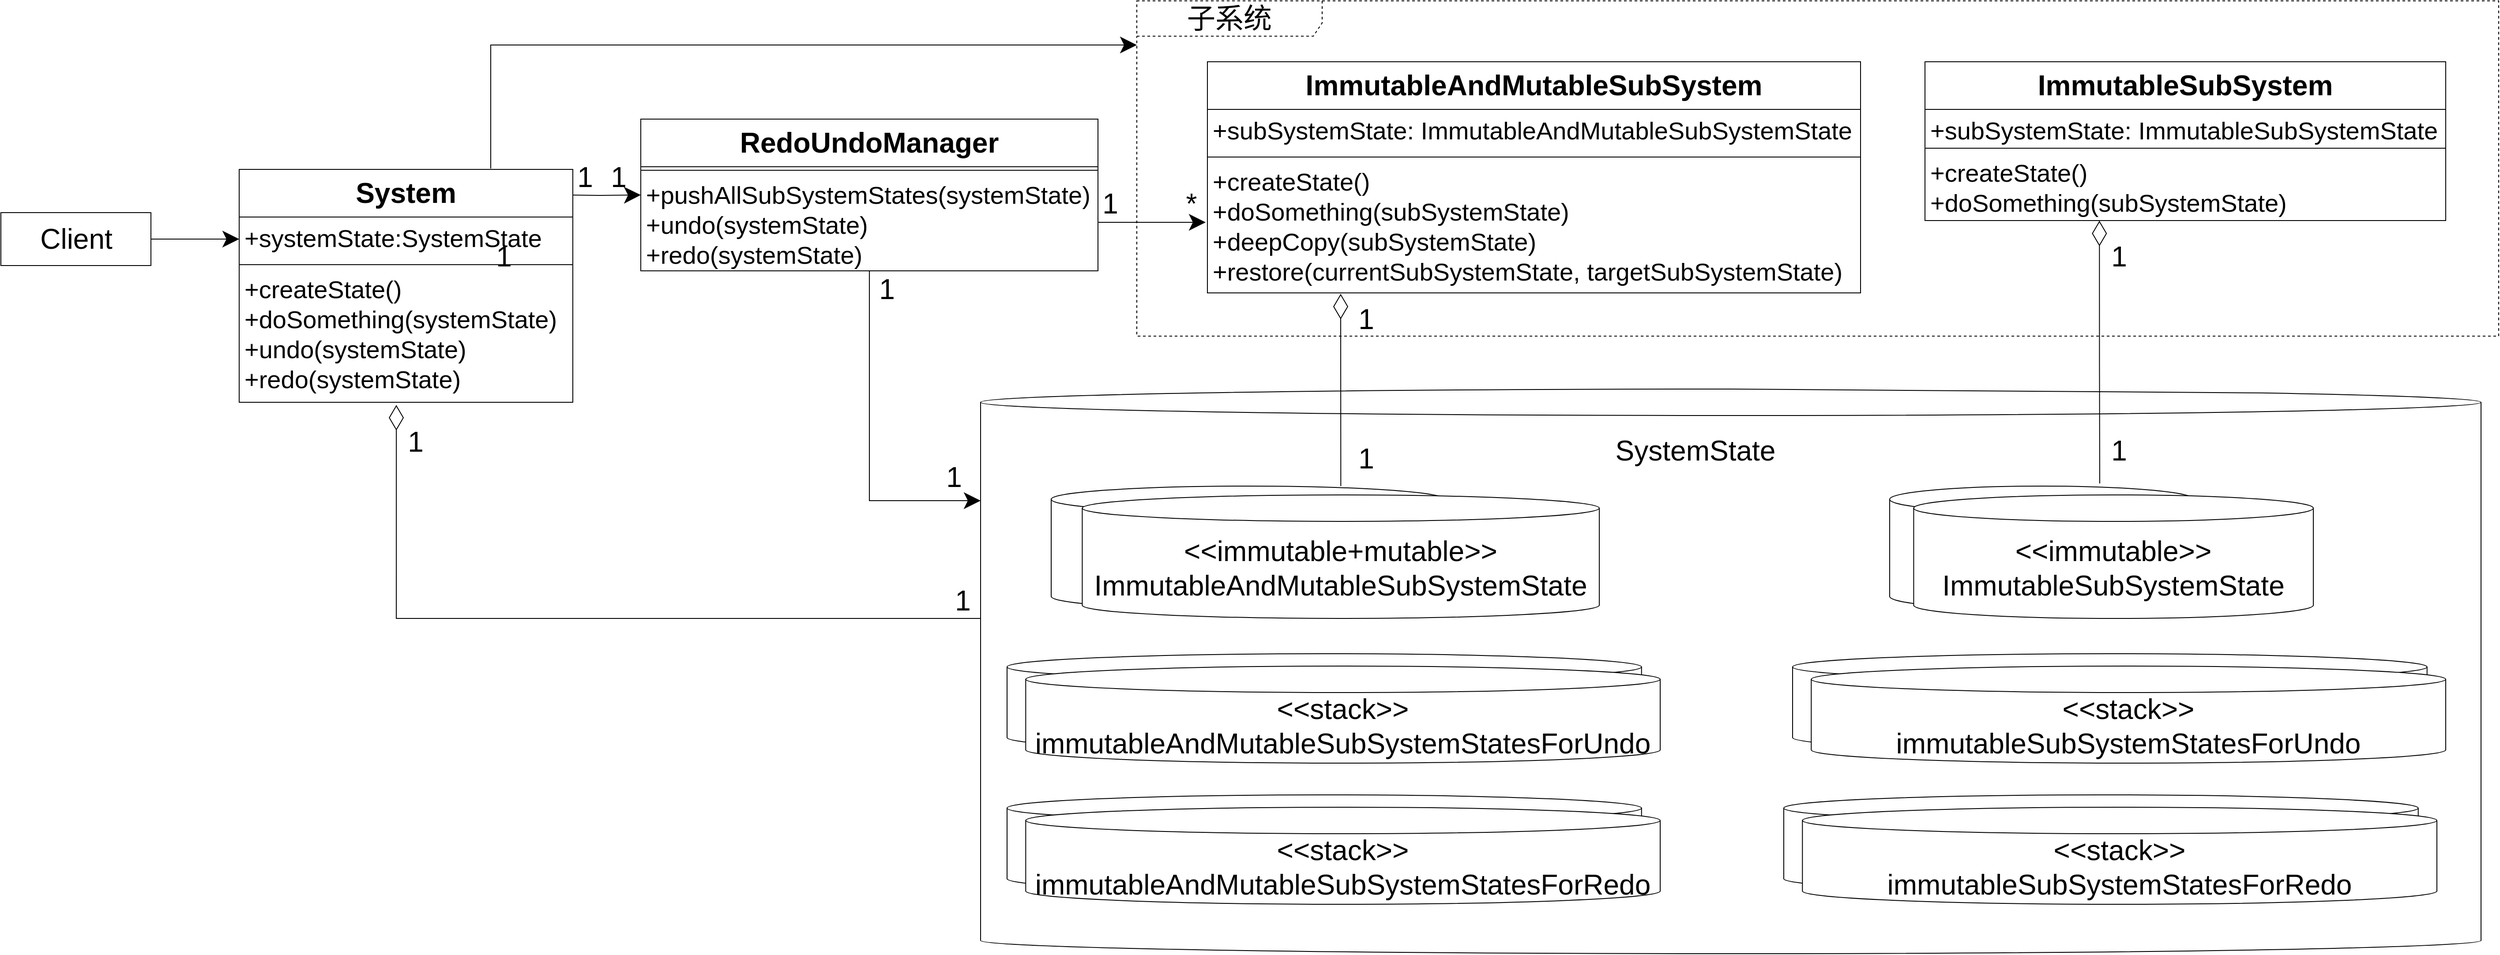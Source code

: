 <mxfile version="14.6.13" type="device"><diagram id="34xcj6VJA_TgIxmaPHAQ" name="第 1 页"><mxGraphModel dx="3987" dy="2434" grid="1" gridSize="10" guides="1" tooltips="1" connect="1" arrows="1" fold="1" page="1" pageScale="1" pageWidth="827" pageHeight="1169" math="0" shadow="0"><root><mxCell id="0"/><mxCell id="1" parent="0"/><mxCell id="PxvBBL2ty2cdPOecogPF-61" value="&lt;font style=&quot;font-size: 32px&quot;&gt;子系统&lt;/font&gt;" style="shape=umlFrame;whiteSpace=wrap;html=1;width=210;height=40;fontSize=32;dashed=1;" parent="1" vertex="1"><mxGeometry x="827" y="330" width="1543" height="380" as="geometry"/></mxCell><mxCell id="PxvBBL2ty2cdPOecogPF-2" value="" style="shape=cylinder3;whiteSpace=wrap;html=1;boundedLbl=1;backgroundOutline=1;size=15;" parent="1" vertex="1"><mxGeometry x="650" y="770" width="1700" height="640" as="geometry"/></mxCell><mxCell id="PxvBBL2ty2cdPOecogPF-3" value="" style="edgeStyle=orthogonalEdgeStyle;rounded=0;orthogonalLoop=1;jettySize=auto;html=1;endSize=16;startSize=16;entryX=0;entryY=0.5;entryDx=0;entryDy=0;" parent="1" source="PxvBBL2ty2cdPOecogPF-4" target="75CkoZoMo51UIs62_muZ-5" edge="1"><mxGeometry relative="1" as="geometry"><mxPoint x="-163.0" y="549" as="targetPoint"/></mxGeometry></mxCell><mxCell id="PxvBBL2ty2cdPOecogPF-4" value="Client" style="html=1;fontSize=32;" parent="1" vertex="1"><mxGeometry x="-460" y="570.0" width="170" height="60" as="geometry"/></mxCell><mxCell id="PxvBBL2ty2cdPOecogPF-43" style="edgeStyle=orthogonalEdgeStyle;rounded=0;orthogonalLoop=1;jettySize=auto;html=1;entryX=0;entryY=0;entryDx=0;entryDy=126.5;entryPerimeter=0;endSize=16;startSize=16;" parent="1" source="PxvBBL2ty2cdPOecogPF-7" target="PxvBBL2ty2cdPOecogPF-2" edge="1"><mxGeometry relative="1" as="geometry"/></mxCell><mxCell id="PxvBBL2ty2cdPOecogPF-7" value="RedoUndoManager" style="swimlane;fontStyle=1;align=center;verticalAlign=top;childLayout=stackLayout;horizontal=1;startSize=54;horizontalStack=0;resizeParent=1;resizeParentMax=0;resizeLast=0;collapsible=1;marginBottom=0;fontSize=32;" parent="1" vertex="1"><mxGeometry x="265" y="464" width="518" height="172" as="geometry"/></mxCell><mxCell id="PxvBBL2ty2cdPOecogPF-8" value="" style="line;strokeWidth=1;fillColor=none;align=left;verticalAlign=middle;spacingTop=-1;spacingLeft=3;spacingRight=3;rotatable=0;labelPosition=right;points=[];portConstraint=eastwest;" parent="PxvBBL2ty2cdPOecogPF-7" vertex="1"><mxGeometry y="54" width="518" height="8" as="geometry"/></mxCell><mxCell id="PxvBBL2ty2cdPOecogPF-9" value="+pushAllSubSystemStates(systemState)&#10;+undo(systemState)&#10;+redo(systemState)" style="text;strokeColor=none;fillColor=none;align=left;verticalAlign=top;spacingLeft=4;spacingRight=4;overflow=hidden;rotatable=0;points=[[0,0.5],[1,0.5]];portConstraint=eastwest;fontSize=28;" parent="PxvBBL2ty2cdPOecogPF-7" vertex="1"><mxGeometry y="62" width="518" height="110" as="geometry"/></mxCell><mxCell id="PxvBBL2ty2cdPOecogPF-11" style="edgeStyle=orthogonalEdgeStyle;rounded=0;orthogonalLoop=1;jettySize=auto;html=1;startSize=26;endSize=26;startArrow=diamondThin;startFill=0;endArrow=none;endFill=0;exitX=0.471;exitY=1.02;exitDx=0;exitDy=0;exitPerimeter=0;" parent="1" source="75CkoZoMo51UIs62_muZ-7" edge="1"><mxGeometry relative="1" as="geometry"><mxPoint x="-10" y="780" as="sourcePoint"/><mxPoint x="650" y="1030" as="targetPoint"/><Array as="points"><mxPoint x="-12" y="1030"/><mxPoint x="650" y="1030"/></Array></mxGeometry></mxCell><mxCell id="PxvBBL2ty2cdPOecogPF-45" style="edgeStyle=orthogonalEdgeStyle;rounded=0;orthogonalLoop=1;jettySize=auto;html=1;entryX=0.736;entryY=0;entryDx=0;entryDy=0;entryPerimeter=0;startSize=26;endSize=26;startArrow=diamondThin;startFill=0;endArrow=none;endFill=0;" parent="1" target="PxvBBL2ty2cdPOecogPF-36" edge="1"><mxGeometry relative="1" as="geometry"><Array as="points"><mxPoint x="1058" y="690"/><mxPoint x="1058" y="690"/></Array><mxPoint x="1058" y="662" as="sourcePoint"/></mxGeometry></mxCell><mxCell id="PxvBBL2ty2cdPOecogPF-26" value="&lt;font style=&quot;font-size: 32px&quot;&gt;SystemState&lt;/font&gt;" style="text;html=1;strokeColor=none;fillColor=none;align=center;verticalAlign=middle;whiteSpace=wrap;rounded=0;" parent="1" vertex="1"><mxGeometry x="1440" y="820" width="40" height="40" as="geometry"/></mxCell><mxCell id="PxvBBL2ty2cdPOecogPF-33" style="edgeStyle=orthogonalEdgeStyle;rounded=0;orthogonalLoop=1;jettySize=auto;html=1;startSize=16;endSize=16;exitX=0.5;exitY=0;exitDx=0;exitDy=0;" parent="1" edge="1"><mxGeometry relative="1" as="geometry"><mxPoint x="827" y="380" as="targetPoint"/><Array as="points"><mxPoint x="95" y="380"/><mxPoint x="827" y="380"/></Array><mxPoint x="95" y="520.0" as="sourcePoint"/></mxGeometry></mxCell><mxCell id="PxvBBL2ty2cdPOecogPF-34" style="edgeStyle=orthogonalEdgeStyle;rounded=0;orthogonalLoop=1;jettySize=auto;html=1;startSize=16;endSize=16;exitX=1;exitY=0.5;exitDx=0;exitDy=0;" parent="1" target="PxvBBL2ty2cdPOecogPF-7" edge="1"><mxGeometry relative="1" as="geometry"><mxPoint x="180" y="550.0" as="sourcePoint"/></mxGeometry></mxCell><mxCell id="PxvBBL2ty2cdPOecogPF-37" value="" style="group" parent="1" vertex="1" connectable="0"><mxGeometry x="730" y="880" width="621" height="150" as="geometry"/></mxCell><mxCell id="PxvBBL2ty2cdPOecogPF-36" value="" style="shape=cylinder3;whiteSpace=wrap;html=1;boundedLbl=1;backgroundOutline=1;size=15;" parent="PxvBBL2ty2cdPOecogPF-37" vertex="1"><mxGeometry width="445.857" height="140" as="geometry"/></mxCell><mxCell id="PxvBBL2ty2cdPOecogPF-10" value="&lt;font style=&quot;font-size: 32px&quot;&gt;&amp;lt;&amp;lt;immutable+mutable&amp;gt;&amp;gt;&lt;br&gt;ImmutableAndMutableSubSystemState&lt;br&gt;&lt;/font&gt;" style="shape=cylinder3;whiteSpace=wrap;html=1;boundedLbl=1;backgroundOutline=1;size=15;" parent="PxvBBL2ty2cdPOecogPF-37" vertex="1"><mxGeometry x="35.196" y="10" width="585.804" height="140" as="geometry"/></mxCell><mxCell id="PxvBBL2ty2cdPOecogPF-39" value="" style="group" parent="1" vertex="1" connectable="0"><mxGeometry x="680" y="1070" width="740" height="124" as="geometry"/></mxCell><mxCell id="PxvBBL2ty2cdPOecogPF-38" value="" style="shape=cylinder3;whiteSpace=wrap;html=1;boundedLbl=1;backgroundOutline=1;size=15;" parent="PxvBBL2ty2cdPOecogPF-39" vertex="1"><mxGeometry width="718.857" height="110" as="geometry"/></mxCell><mxCell id="PxvBBL2ty2cdPOecogPF-27" value="&lt;span style=&quot;font-size: 32px ; text-align: left&quot;&gt;&amp;lt;&amp;lt;stack&amp;gt;&amp;gt;&lt;br&gt;&lt;/span&gt;&lt;span style=&quot;font-size: 32px&quot;&gt;immutableAndMutableSubSystem&lt;/span&gt;&lt;span style=&quot;font-size: 32px ; text-align: left&quot;&gt;StatesForUndo&lt;/span&gt;" style="shape=cylinder3;whiteSpace=wrap;html=1;boundedLbl=1;backgroundOutline=1;size=15;" parent="PxvBBL2ty2cdPOecogPF-39" vertex="1"><mxGeometry x="21.143" y="14" width="718.857" height="110" as="geometry"/></mxCell><mxCell id="PxvBBL2ty2cdPOecogPF-44" style="edgeStyle=orthogonalEdgeStyle;rounded=0;orthogonalLoop=1;jettySize=auto;html=1;startSize=16;endSize=16;" parent="1" source="PxvBBL2ty2cdPOecogPF-9" edge="1"><mxGeometry relative="1" as="geometry"><mxPoint x="905" y="581.0" as="targetPoint"/></mxGeometry></mxCell><mxCell id="PxvBBL2ty2cdPOecogPF-46" value="&lt;font style=&quot;font-size: 32px&quot;&gt;1&lt;/font&gt;" style="text;html=1;strokeColor=none;fillColor=none;align=center;verticalAlign=middle;whiteSpace=wrap;rounded=0;" parent="1" vertex="1"><mxGeometry x="90.0" y="610" width="40" height="20" as="geometry"/></mxCell><mxCell id="PxvBBL2ty2cdPOecogPF-47" value="&lt;font style=&quot;font-size: 32px&quot;&gt;1&lt;/font&gt;" style="text;html=1;strokeColor=none;fillColor=none;align=center;verticalAlign=middle;whiteSpace=wrap;rounded=0;" parent="1" vertex="1"><mxGeometry x="610.0" y="1000" width="40" height="20" as="geometry"/></mxCell><mxCell id="PxvBBL2ty2cdPOecogPF-48" value="&lt;font style=&quot;font-size: 32px&quot;&gt;1&lt;/font&gt;" style="text;html=1;strokeColor=none;fillColor=none;align=center;verticalAlign=middle;whiteSpace=wrap;rounded=0;" parent="1" vertex="1"><mxGeometry x="524.0" y="647" width="40" height="20" as="geometry"/></mxCell><mxCell id="PxvBBL2ty2cdPOecogPF-49" value="&lt;font style=&quot;font-size: 32px&quot;&gt;1&lt;/font&gt;" style="text;html=1;strokeColor=none;fillColor=none;align=center;verticalAlign=middle;whiteSpace=wrap;rounded=0;" parent="1" vertex="1"><mxGeometry x="600.0" y="860" width="40" height="20" as="geometry"/></mxCell><mxCell id="PxvBBL2ty2cdPOecogPF-50" value="&lt;font style=&quot;font-size: 32px&quot;&gt;1&lt;/font&gt;" style="text;html=1;strokeColor=none;fillColor=none;align=center;verticalAlign=middle;whiteSpace=wrap;rounded=0;" parent="1" vertex="1"><mxGeometry x="182.0" y="520" width="40" height="20" as="geometry"/></mxCell><mxCell id="PxvBBL2ty2cdPOecogPF-51" value="&lt;font style=&quot;font-size: 32px&quot;&gt;1&lt;/font&gt;" style="text;html=1;strokeColor=none;fillColor=none;align=center;verticalAlign=middle;whiteSpace=wrap;rounded=0;" parent="1" vertex="1"><mxGeometry x="220.0" y="520" width="40" height="20" as="geometry"/></mxCell><mxCell id="PxvBBL2ty2cdPOecogPF-56" value="&lt;font style=&quot;font-size: 32px&quot;&gt;1&lt;/font&gt;" style="text;html=1;strokeColor=none;fillColor=none;align=center;verticalAlign=middle;whiteSpace=wrap;rounded=0;" parent="1" vertex="1"><mxGeometry x="777.0" y="550" width="40" height="20" as="geometry"/></mxCell><mxCell id="PxvBBL2ty2cdPOecogPF-57" value="&lt;font style=&quot;font-size: 32px&quot;&gt;*&lt;/font&gt;" style="text;html=1;strokeColor=none;fillColor=none;align=center;verticalAlign=middle;whiteSpace=wrap;rounded=0;" parent="1" vertex="1"><mxGeometry x="869.0" y="550" width="40" height="20" as="geometry"/></mxCell><mxCell id="PxvBBL2ty2cdPOecogPF-80" style="edgeStyle=orthogonalEdgeStyle;rounded=0;orthogonalLoop=1;jettySize=auto;html=1;startSize=26;endSize=26;exitX=0.335;exitY=1.002;exitDx=0;exitDy=0;exitPerimeter=0;startArrow=diamondThin;startFill=0;endArrow=none;endFill=0;" parent="1" source="75CkoZoMo51UIs62_muZ-15" edge="1"><mxGeometry relative="1" as="geometry"><mxPoint x="1918" y="877" as="targetPoint"/><mxPoint x="1917.44" y="598.288" as="sourcePoint"/></mxGeometry></mxCell><mxCell id="PxvBBL2ty2cdPOecogPF-62" value="" style="group" parent="1" vertex="1" connectable="0"><mxGeometry x="1680" y="880" width="480" height="150" as="geometry"/></mxCell><mxCell id="PxvBBL2ty2cdPOecogPF-63" value="" style="shape=cylinder3;whiteSpace=wrap;html=1;boundedLbl=1;backgroundOutline=1;size=15;" parent="PxvBBL2ty2cdPOecogPF-62" vertex="1"><mxGeometry width="344.624" height="140" as="geometry"/></mxCell><mxCell id="PxvBBL2ty2cdPOecogPF-64" value="&lt;font style=&quot;font-size: 32px&quot;&gt;&amp;lt;&amp;lt;immutable&amp;gt;&amp;gt;&lt;br&gt;ImmutableSubSystemState&lt;br&gt;&lt;/font&gt;" style="shape=cylinder3;whiteSpace=wrap;html=1;boundedLbl=1;backgroundOutline=1;size=15;" parent="PxvBBL2ty2cdPOecogPF-62" vertex="1"><mxGeometry x="27.205" y="10" width="452.795" height="140" as="geometry"/></mxCell><mxCell id="PxvBBL2ty2cdPOecogPF-71" value="" style="group" parent="1" vertex="1" connectable="0"><mxGeometry x="680" y="1230" width="740" height="124" as="geometry"/></mxCell><mxCell id="PxvBBL2ty2cdPOecogPF-72" value="" style="shape=cylinder3;whiteSpace=wrap;html=1;boundedLbl=1;backgroundOutline=1;size=15;" parent="PxvBBL2ty2cdPOecogPF-71" vertex="1"><mxGeometry width="718.857" height="110" as="geometry"/></mxCell><mxCell id="PxvBBL2ty2cdPOecogPF-73" value="&lt;span style=&quot;font-size: 32px ; text-align: left&quot;&gt;&amp;lt;&amp;lt;stack&amp;gt;&amp;gt;&lt;br&gt;&lt;/span&gt;&lt;span style=&quot;font-size: 32px&quot;&gt;immutableAndMutableSubSystem&lt;/span&gt;&lt;span style=&quot;font-size: 32px ; text-align: left&quot;&gt;StatesForRedo&lt;/span&gt;" style="shape=cylinder3;whiteSpace=wrap;html=1;boundedLbl=1;backgroundOutline=1;size=15;" parent="PxvBBL2ty2cdPOecogPF-71" vertex="1"><mxGeometry x="21.143" y="14" width="718.857" height="110" as="geometry"/></mxCell><mxCell id="PxvBBL2ty2cdPOecogPF-74" value="" style="group" parent="1" vertex="1" connectable="0"><mxGeometry x="1570" y="1070" width="740" height="124" as="geometry"/></mxCell><mxCell id="PxvBBL2ty2cdPOecogPF-75" value="" style="shape=cylinder3;whiteSpace=wrap;html=1;boundedLbl=1;backgroundOutline=1;size=15;" parent="PxvBBL2ty2cdPOecogPF-74" vertex="1"><mxGeometry width="718.857" height="110" as="geometry"/></mxCell><mxCell id="PxvBBL2ty2cdPOecogPF-76" value="&lt;span style=&quot;font-size: 32px ; text-align: left&quot;&gt;&amp;lt;&amp;lt;stack&amp;gt;&amp;gt;&lt;br&gt;&lt;/span&gt;&lt;span style=&quot;font-size: 32px&quot;&gt;immutableSubSystem&lt;/span&gt;&lt;span style=&quot;font-size: 32px ; text-align: left&quot;&gt;StatesForUndo&lt;/span&gt;" style="shape=cylinder3;whiteSpace=wrap;html=1;boundedLbl=1;backgroundOutline=1;size=15;" parent="PxvBBL2ty2cdPOecogPF-74" vertex="1"><mxGeometry x="21.143" y="14" width="718.857" height="110" as="geometry"/></mxCell><mxCell id="PxvBBL2ty2cdPOecogPF-77" value="" style="group" parent="1" vertex="1" connectable="0"><mxGeometry x="1560" y="1230" width="740" height="124" as="geometry"/></mxCell><mxCell id="PxvBBL2ty2cdPOecogPF-78" value="" style="shape=cylinder3;whiteSpace=wrap;html=1;boundedLbl=1;backgroundOutline=1;size=15;" parent="PxvBBL2ty2cdPOecogPF-77" vertex="1"><mxGeometry width="718.857" height="110" as="geometry"/></mxCell><mxCell id="PxvBBL2ty2cdPOecogPF-79" value="&lt;span style=&quot;font-size: 32px ; text-align: left&quot;&gt;&amp;lt;&amp;lt;stack&amp;gt;&amp;gt;&lt;br&gt;&lt;/span&gt;&lt;span style=&quot;font-size: 32px&quot;&gt;immutableSubSystem&lt;/span&gt;&lt;span style=&quot;font-size: 32px ; text-align: left&quot;&gt;StatesForRedo&lt;/span&gt;" style="shape=cylinder3;whiteSpace=wrap;html=1;boundedLbl=1;backgroundOutline=1;size=15;" parent="PxvBBL2ty2cdPOecogPF-77" vertex="1"><mxGeometry x="21.143" y="14" width="718.857" height="110" as="geometry"/></mxCell><mxCell id="059wEsYNDThHB27LquDz-1" value="&lt;font style=&quot;font-size: 32px&quot;&gt;1&lt;/font&gt;" style="text;html=1;strokeColor=none;fillColor=none;align=center;verticalAlign=middle;whiteSpace=wrap;rounded=0;" parent="1" vertex="1"><mxGeometry x="1067.0" y="681" width="40" height="20" as="geometry"/></mxCell><mxCell id="059wEsYNDThHB27LquDz-2" value="&lt;font style=&quot;font-size: 32px&quot;&gt;1&lt;/font&gt;" style="text;html=1;strokeColor=none;fillColor=none;align=center;verticalAlign=middle;whiteSpace=wrap;rounded=0;" parent="1" vertex="1"><mxGeometry x="1067.0" y="839" width="40" height="20" as="geometry"/></mxCell><mxCell id="059wEsYNDThHB27LquDz-3" value="&lt;font style=&quot;font-size: 32px&quot;&gt;1&lt;/font&gt;" style="text;html=1;strokeColor=none;fillColor=none;align=center;verticalAlign=middle;whiteSpace=wrap;rounded=0;" parent="1" vertex="1"><mxGeometry x="1920.0" y="610" width="40" height="20" as="geometry"/></mxCell><mxCell id="059wEsYNDThHB27LquDz-4" value="&lt;font style=&quot;font-size: 32px&quot;&gt;1&lt;/font&gt;" style="text;html=1;strokeColor=none;fillColor=none;align=center;verticalAlign=middle;whiteSpace=wrap;rounded=0;" parent="1" vertex="1"><mxGeometry x="1920.0" y="830" width="40" height="20" as="geometry"/></mxCell><mxCell id="75CkoZoMo51UIs62_muZ-4" value="System" style="swimlane;fontStyle=1;align=center;verticalAlign=top;childLayout=stackLayout;horizontal=1;startSize=54;horizontalStack=0;resizeParent=1;resizeParentMax=0;resizeLast=0;collapsible=1;marginBottom=0;fontSize=32;" parent="1" vertex="1"><mxGeometry x="-190" y="521" width="378" height="264" as="geometry"/></mxCell><mxCell id="75CkoZoMo51UIs62_muZ-5" value="+systemState:SystemState" style="text;strokeColor=none;fillColor=none;align=left;verticalAlign=top;spacingLeft=4;spacingRight=4;overflow=hidden;rotatable=0;points=[[0,0.5],[1,0.5]];portConstraint=eastwest;fontSize=28;" parent="75CkoZoMo51UIs62_muZ-4" vertex="1"><mxGeometry y="54" width="378" height="50" as="geometry"/></mxCell><mxCell id="75CkoZoMo51UIs62_muZ-6" value="" style="line;strokeWidth=1;fillColor=none;align=left;verticalAlign=middle;spacingTop=-1;spacingLeft=3;spacingRight=3;rotatable=0;labelPosition=right;points=[];portConstraint=eastwest;" parent="75CkoZoMo51UIs62_muZ-4" vertex="1"><mxGeometry y="104" width="378" height="8" as="geometry"/></mxCell><mxCell id="75CkoZoMo51UIs62_muZ-7" value="+createState()&#10;+doSomething(systemState)&#10;+undo(systemState)&#10;+redo(systemState)" style="text;strokeColor=none;fillColor=none;align=left;verticalAlign=top;spacingLeft=4;spacingRight=4;overflow=hidden;rotatable=0;points=[[0,0.5],[1,0.5]];portConstraint=eastwest;fontSize=28;" parent="75CkoZoMo51UIs62_muZ-4" vertex="1"><mxGeometry y="112" width="378" height="152" as="geometry"/></mxCell><mxCell id="75CkoZoMo51UIs62_muZ-8" value="ImmutableAndMutableSubSystem" style="swimlane;fontStyle=1;align=center;verticalAlign=top;childLayout=stackLayout;horizontal=1;startSize=54;horizontalStack=0;resizeParent=1;resizeParentMax=0;resizeLast=0;collapsible=1;marginBottom=0;fontSize=32;" parent="1" vertex="1"><mxGeometry x="907" y="399" width="740" height="262" as="geometry"/></mxCell><mxCell id="75CkoZoMo51UIs62_muZ-9" value="+subSystemState: ImmutableAndMutableSubSystemState" style="text;strokeColor=none;fillColor=none;align=left;verticalAlign=top;spacingLeft=4;spacingRight=4;overflow=hidden;rotatable=0;points=[[0,0.5],[1,0.5]];portConstraint=eastwest;fontSize=28;" parent="75CkoZoMo51UIs62_muZ-8" vertex="1"><mxGeometry y="54" width="740" height="50" as="geometry"/></mxCell><mxCell id="75CkoZoMo51UIs62_muZ-10" value="" style="line;strokeWidth=1;fillColor=none;align=left;verticalAlign=middle;spacingTop=-1;spacingLeft=3;spacingRight=3;rotatable=0;labelPosition=right;points=[];portConstraint=eastwest;" parent="75CkoZoMo51UIs62_muZ-8" vertex="1"><mxGeometry y="104" width="740" height="8" as="geometry"/></mxCell><mxCell id="75CkoZoMo51UIs62_muZ-11" value="+createState()&#10;+doSomething(subSystemState)&#10;+deepCopy(subSystemState)&#10;+restore(currentSubSystemState, targetSubSystemState)" style="text;strokeColor=none;fillColor=none;align=left;verticalAlign=top;spacingLeft=4;spacingRight=4;overflow=hidden;rotatable=0;points=[[0,0.5],[1,0.5]];portConstraint=eastwest;fontSize=28;" parent="75CkoZoMo51UIs62_muZ-8" vertex="1"><mxGeometry y="112" width="740" height="150" as="geometry"/></mxCell><mxCell id="75CkoZoMo51UIs62_muZ-12" value="ImmutableSubSystem" style="swimlane;fontStyle=1;align=center;verticalAlign=top;childLayout=stackLayout;horizontal=1;startSize=54;horizontalStack=0;resizeParent=1;resizeParentMax=0;resizeLast=0;collapsible=1;marginBottom=0;fontSize=32;" parent="1" vertex="1"><mxGeometry x="1720" y="399" width="590" height="180" as="geometry"/></mxCell><mxCell id="75CkoZoMo51UIs62_muZ-13" value="+subSystemState: ImmutableSubSystemState" style="text;strokeColor=none;fillColor=none;align=left;verticalAlign=top;spacingLeft=4;spacingRight=4;overflow=hidden;rotatable=0;points=[[0,0.5],[1,0.5]];portConstraint=eastwest;fontSize=28;" parent="75CkoZoMo51UIs62_muZ-12" vertex="1"><mxGeometry y="54" width="590" height="40" as="geometry"/></mxCell><mxCell id="75CkoZoMo51UIs62_muZ-14" value="" style="line;strokeWidth=1;fillColor=none;align=left;verticalAlign=middle;spacingTop=-1;spacingLeft=3;spacingRight=3;rotatable=0;labelPosition=right;points=[];portConstraint=eastwest;" parent="75CkoZoMo51UIs62_muZ-12" vertex="1"><mxGeometry y="94" width="590" height="8" as="geometry"/></mxCell><mxCell id="75CkoZoMo51UIs62_muZ-15" value="+createState()&#10;+doSomething(subSystemState)" style="text;strokeColor=none;fillColor=none;align=left;verticalAlign=top;spacingLeft=4;spacingRight=4;overflow=hidden;rotatable=0;points=[[0,0.5],[1,0.5]];portConstraint=eastwest;fontSize=28;" parent="75CkoZoMo51UIs62_muZ-12" vertex="1"><mxGeometry y="102" width="590" height="78" as="geometry"/></mxCell><mxCell id="75CkoZoMo51UIs62_muZ-16" value="&lt;font style=&quot;font-size: 32px&quot;&gt;1&lt;/font&gt;" style="text;html=1;strokeColor=none;fillColor=none;align=center;verticalAlign=middle;whiteSpace=wrap;rounded=0;" parent="1" vertex="1"><mxGeometry x="-10.0" y="820" width="40" height="20" as="geometry"/></mxCell></root></mxGraphModel></diagram></mxfile>